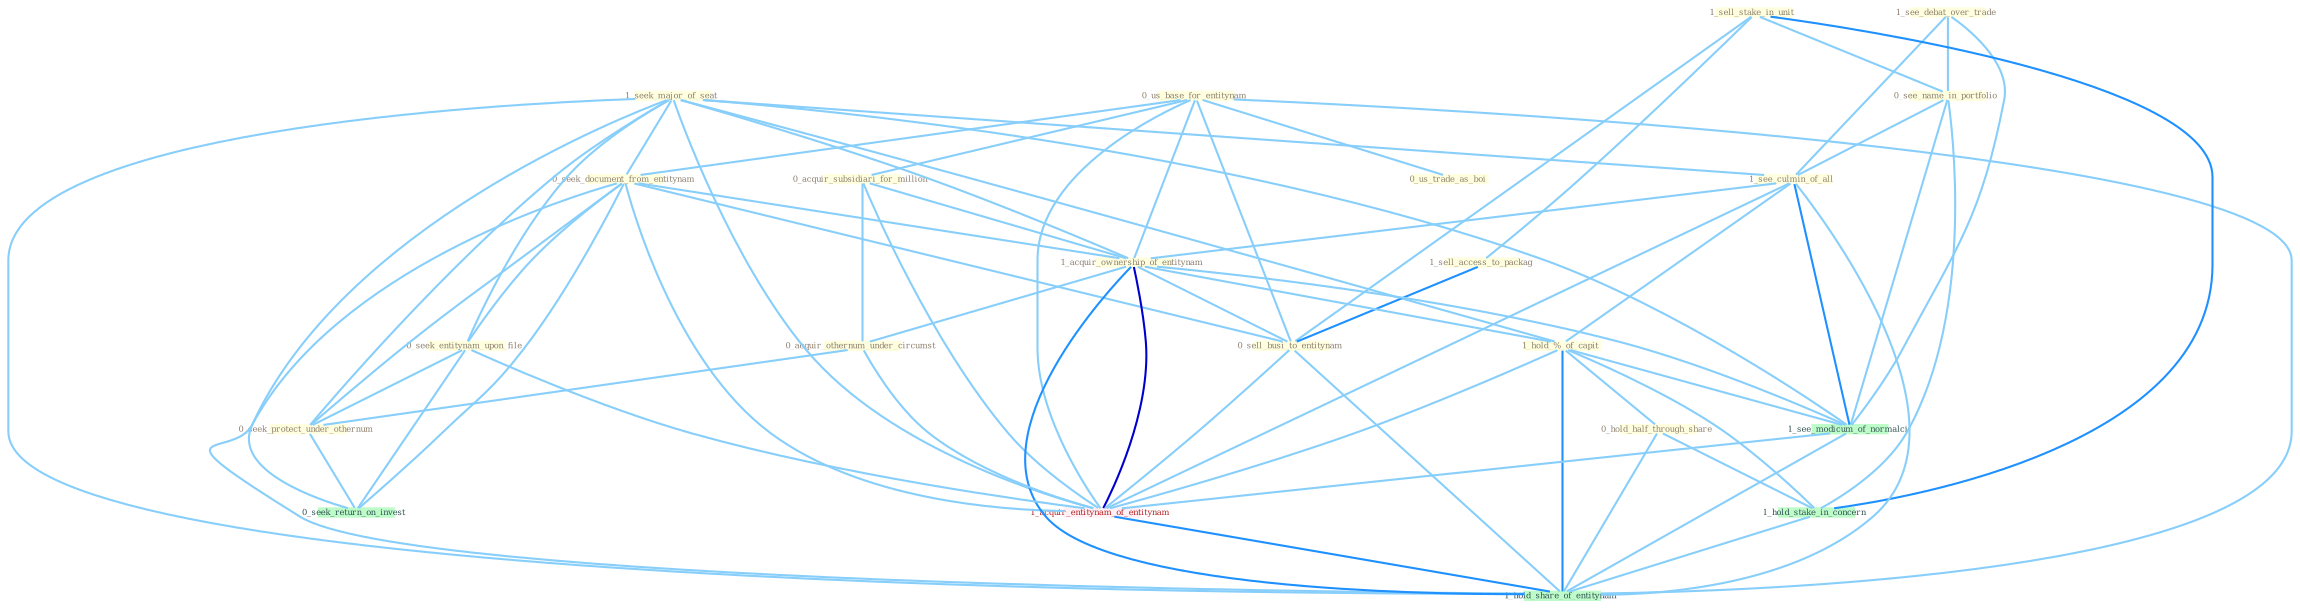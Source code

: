 Graph G{ 
    node
    [shape=polygon,style=filled,width=.5,height=.06,color="#BDFCC9",fixedsize=true,fontsize=4,
    fontcolor="#2f4f4f"];
    {node
    [color="#ffffe0", fontcolor="#8b7d6b"] "1_see_debat_over_trade " "0_us_base_for_entitynam " "0_us_trade_as_boi " "1_sell_stake_in_unit " "0_acquir_subsidiari_for_million " "0_see_name_in_portfolio " "1_seek_major_of_seat " "0_seek_document_from_entitynam " "1_sell_access_to_packag " "1_see_culmin_of_all " "1_acquir_ownership_of_entitynam " "0_acquir_othernum_under_circumst " "0_sell_busi_to_entitynam " "1_hold_%_of_capit " "0_hold_half_through_share " "0_seek_entitynam_upon_file " "0_seek_protect_under_othernum "}
{node [color="#fff0f5", fontcolor="#b22222"] "1_acquir_entitynam_of_entitynam "}
edge [color="#B0E2FF"];

	"1_see_debat_over_trade " -- "0_see_name_in_portfolio " [w="1", color="#87cefa" ];
	"1_see_debat_over_trade " -- "1_see_culmin_of_all " [w="1", color="#87cefa" ];
	"1_see_debat_over_trade " -- "1_see_modicum_of_normalci " [w="1", color="#87cefa" ];
	"0_us_base_for_entitynam " -- "0_us_trade_as_boi " [w="1", color="#87cefa" ];
	"0_us_base_for_entitynam " -- "0_acquir_subsidiari_for_million " [w="1", color="#87cefa" ];
	"0_us_base_for_entitynam " -- "0_seek_document_from_entitynam " [w="1", color="#87cefa" ];
	"0_us_base_for_entitynam " -- "1_acquir_ownership_of_entitynam " [w="1", color="#87cefa" ];
	"0_us_base_for_entitynam " -- "0_sell_busi_to_entitynam " [w="1", color="#87cefa" ];
	"0_us_base_for_entitynam " -- "1_acquir_entitynam_of_entitynam " [w="1", color="#87cefa" ];
	"0_us_base_for_entitynam " -- "1_hold_share_of_entitynam " [w="1", color="#87cefa" ];
	"1_sell_stake_in_unit " -- "0_see_name_in_portfolio " [w="1", color="#87cefa" ];
	"1_sell_stake_in_unit " -- "1_sell_access_to_packag " [w="1", color="#87cefa" ];
	"1_sell_stake_in_unit " -- "0_sell_busi_to_entitynam " [w="1", color="#87cefa" ];
	"1_sell_stake_in_unit " -- "1_hold_stake_in_concern " [w="2", color="#1e90ff" , len=0.8];
	"0_acquir_subsidiari_for_million " -- "1_acquir_ownership_of_entitynam " [w="1", color="#87cefa" ];
	"0_acquir_subsidiari_for_million " -- "0_acquir_othernum_under_circumst " [w="1", color="#87cefa" ];
	"0_acquir_subsidiari_for_million " -- "1_acquir_entitynam_of_entitynam " [w="1", color="#87cefa" ];
	"0_see_name_in_portfolio " -- "1_see_culmin_of_all " [w="1", color="#87cefa" ];
	"0_see_name_in_portfolio " -- "1_hold_stake_in_concern " [w="1", color="#87cefa" ];
	"0_see_name_in_portfolio " -- "1_see_modicum_of_normalci " [w="1", color="#87cefa" ];
	"1_seek_major_of_seat " -- "0_seek_document_from_entitynam " [w="1", color="#87cefa" ];
	"1_seek_major_of_seat " -- "1_see_culmin_of_all " [w="1", color="#87cefa" ];
	"1_seek_major_of_seat " -- "1_acquir_ownership_of_entitynam " [w="1", color="#87cefa" ];
	"1_seek_major_of_seat " -- "1_hold_%_of_capit " [w="1", color="#87cefa" ];
	"1_seek_major_of_seat " -- "0_seek_entitynam_upon_file " [w="1", color="#87cefa" ];
	"1_seek_major_of_seat " -- "0_seek_protect_under_othernum " [w="1", color="#87cefa" ];
	"1_seek_major_of_seat " -- "0_seek_return_on_invest " [w="1", color="#87cefa" ];
	"1_seek_major_of_seat " -- "1_see_modicum_of_normalci " [w="1", color="#87cefa" ];
	"1_seek_major_of_seat " -- "1_acquir_entitynam_of_entitynam " [w="1", color="#87cefa" ];
	"1_seek_major_of_seat " -- "1_hold_share_of_entitynam " [w="1", color="#87cefa" ];
	"0_seek_document_from_entitynam " -- "1_acquir_ownership_of_entitynam " [w="1", color="#87cefa" ];
	"0_seek_document_from_entitynam " -- "0_sell_busi_to_entitynam " [w="1", color="#87cefa" ];
	"0_seek_document_from_entitynam " -- "0_seek_entitynam_upon_file " [w="1", color="#87cefa" ];
	"0_seek_document_from_entitynam " -- "0_seek_protect_under_othernum " [w="1", color="#87cefa" ];
	"0_seek_document_from_entitynam " -- "0_seek_return_on_invest " [w="1", color="#87cefa" ];
	"0_seek_document_from_entitynam " -- "1_acquir_entitynam_of_entitynam " [w="1", color="#87cefa" ];
	"0_seek_document_from_entitynam " -- "1_hold_share_of_entitynam " [w="1", color="#87cefa" ];
	"1_sell_access_to_packag " -- "0_sell_busi_to_entitynam " [w="2", color="#1e90ff" , len=0.8];
	"1_see_culmin_of_all " -- "1_acquir_ownership_of_entitynam " [w="1", color="#87cefa" ];
	"1_see_culmin_of_all " -- "1_hold_%_of_capit " [w="1", color="#87cefa" ];
	"1_see_culmin_of_all " -- "1_see_modicum_of_normalci " [w="2", color="#1e90ff" , len=0.8];
	"1_see_culmin_of_all " -- "1_acquir_entitynam_of_entitynam " [w="1", color="#87cefa" ];
	"1_see_culmin_of_all " -- "1_hold_share_of_entitynam " [w="1", color="#87cefa" ];
	"1_acquir_ownership_of_entitynam " -- "0_acquir_othernum_under_circumst " [w="1", color="#87cefa" ];
	"1_acquir_ownership_of_entitynam " -- "0_sell_busi_to_entitynam " [w="1", color="#87cefa" ];
	"1_acquir_ownership_of_entitynam " -- "1_hold_%_of_capit " [w="1", color="#87cefa" ];
	"1_acquir_ownership_of_entitynam " -- "1_see_modicum_of_normalci " [w="1", color="#87cefa" ];
	"1_acquir_ownership_of_entitynam " -- "1_acquir_entitynam_of_entitynam " [w="3", color="#0000cd" , len=0.6];
	"1_acquir_ownership_of_entitynam " -- "1_hold_share_of_entitynam " [w="2", color="#1e90ff" , len=0.8];
	"0_acquir_othernum_under_circumst " -- "0_seek_protect_under_othernum " [w="1", color="#87cefa" ];
	"0_acquir_othernum_under_circumst " -- "1_acquir_entitynam_of_entitynam " [w="1", color="#87cefa" ];
	"0_sell_busi_to_entitynam " -- "1_acquir_entitynam_of_entitynam " [w="1", color="#87cefa" ];
	"0_sell_busi_to_entitynam " -- "1_hold_share_of_entitynam " [w="1", color="#87cefa" ];
	"1_hold_%_of_capit " -- "0_hold_half_through_share " [w="1", color="#87cefa" ];
	"1_hold_%_of_capit " -- "1_hold_stake_in_concern " [w="1", color="#87cefa" ];
	"1_hold_%_of_capit " -- "1_see_modicum_of_normalci " [w="1", color="#87cefa" ];
	"1_hold_%_of_capit " -- "1_acquir_entitynam_of_entitynam " [w="1", color="#87cefa" ];
	"1_hold_%_of_capit " -- "1_hold_share_of_entitynam " [w="2", color="#1e90ff" , len=0.8];
	"0_hold_half_through_share " -- "1_hold_stake_in_concern " [w="1", color="#87cefa" ];
	"0_hold_half_through_share " -- "1_hold_share_of_entitynam " [w="1", color="#87cefa" ];
	"0_seek_entitynam_upon_file " -- "0_seek_protect_under_othernum " [w="1", color="#87cefa" ];
	"0_seek_entitynam_upon_file " -- "0_seek_return_on_invest " [w="1", color="#87cefa" ];
	"0_seek_entitynam_upon_file " -- "1_acquir_entitynam_of_entitynam " [w="1", color="#87cefa" ];
	"0_seek_protect_under_othernum " -- "0_seek_return_on_invest " [w="1", color="#87cefa" ];
	"1_hold_stake_in_concern " -- "1_hold_share_of_entitynam " [w="1", color="#87cefa" ];
	"1_see_modicum_of_normalci " -- "1_acquir_entitynam_of_entitynam " [w="1", color="#87cefa" ];
	"1_see_modicum_of_normalci " -- "1_hold_share_of_entitynam " [w="1", color="#87cefa" ];
	"1_acquir_entitynam_of_entitynam " -- "1_hold_share_of_entitynam " [w="2", color="#1e90ff" , len=0.8];
}